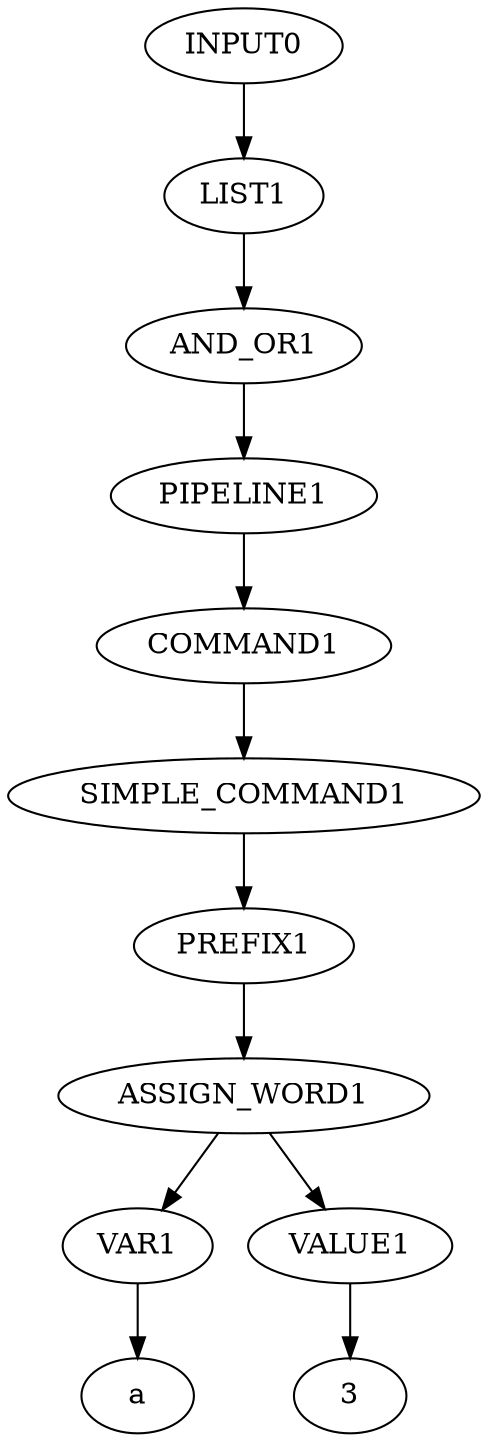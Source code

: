 digraph our_graph {
INPUT0 -> LIST1;
LIST1 -> AND_OR1;
AND_OR1 -> PIPELINE1;
PIPELINE1 -> COMMAND1;
COMMAND1 -> SIMPLE_COMMAND1;
SIMPLE_COMMAND1 -> PREFIX1;
PREFIX1 -> ASSIGN_WORD1;
ASSIGN_WORD1 -> VAR1 -> a;
ASSIGN_WORD1 -> VALUE1 -> "3
";

}